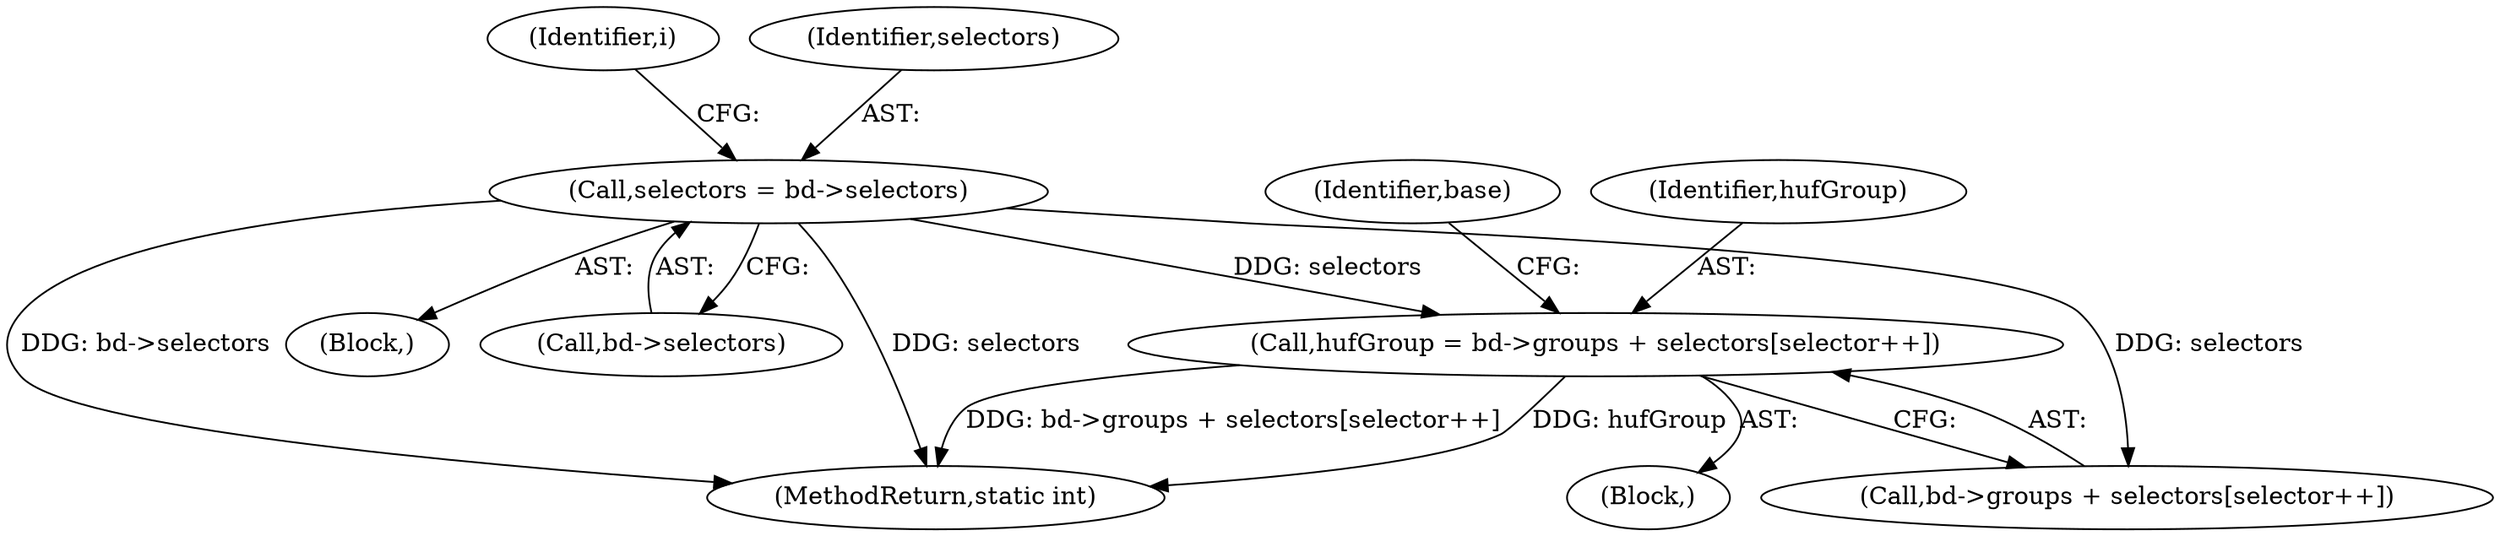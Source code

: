 digraph "0_busybox_0402cb32df015d9372578e3db27db47b33d5c7b0@integer" {
"1000742" [label="(Call,hufGroup = bd->groups + selectors[selector++])"];
"1000189" [label="(Call,selectors = bd->selectors)"];
"1000189" [label="(Call,selectors = bd->selectors)"];
"1000195" [label="(Identifier,i)"];
"1000190" [label="(Identifier,selectors)"];
"1000744" [label="(Call,bd->groups + selectors[selector++])"];
"1000742" [label="(Call,hufGroup = bd->groups + selectors[selector++])"];
"1000191" [label="(Call,bd->selectors)"];
"1000743" [label="(Identifier,hufGroup)"];
"1000159" [label="(Block,)"];
"1000753" [label="(Identifier,base)"];
"1001177" [label="(MethodReturn,static int)"];
"1000729" [label="(Block,)"];
"1000742" -> "1000729"  [label="AST: "];
"1000742" -> "1000744"  [label="CFG: "];
"1000743" -> "1000742"  [label="AST: "];
"1000744" -> "1000742"  [label="AST: "];
"1000753" -> "1000742"  [label="CFG: "];
"1000742" -> "1001177"  [label="DDG: bd->groups + selectors[selector++]"];
"1000742" -> "1001177"  [label="DDG: hufGroup"];
"1000189" -> "1000742"  [label="DDG: selectors"];
"1000189" -> "1000159"  [label="AST: "];
"1000189" -> "1000191"  [label="CFG: "];
"1000190" -> "1000189"  [label="AST: "];
"1000191" -> "1000189"  [label="AST: "];
"1000195" -> "1000189"  [label="CFG: "];
"1000189" -> "1001177"  [label="DDG: selectors"];
"1000189" -> "1001177"  [label="DDG: bd->selectors"];
"1000189" -> "1000744"  [label="DDG: selectors"];
}
